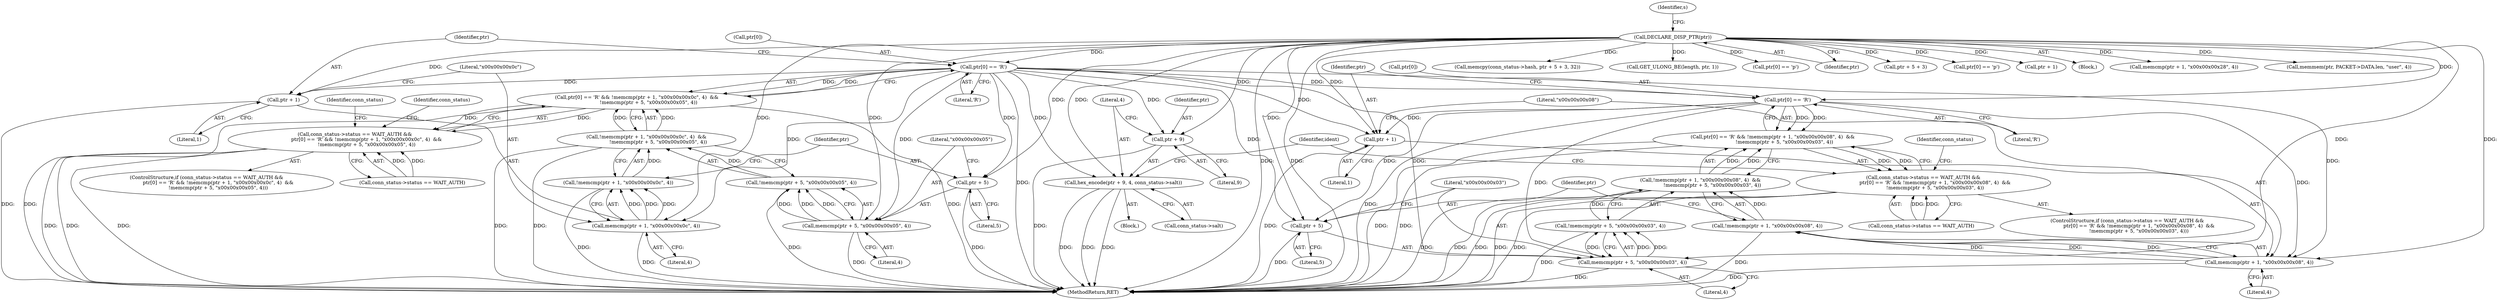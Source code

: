 digraph "0_ettercap_e3abe7d7585ecc420a7cab73313216613aadad5a@array" {
"1000485" [label="(Call,ptr[0] == 'R')"];
"1000114" [label="(Call,DECLARE_DISP_PTR(ptr))"];
"1000484" [label="(Call,ptr[0] == 'R' && !memcmp(ptr + 1, \"\x00\x00\x00\x0c\", 4)  &&\n               !memcmp(ptr + 5, \"\x00\x00\x00\x05\", 4))"];
"1000478" [label="(Call,conn_status->status == WAIT_AUTH &&\n               ptr[0] == 'R' && !memcmp(ptr + 1, \"\x00\x00\x00\x0c\", 4)  &&\n               !memcmp(ptr + 5, \"\x00\x00\x00\x05\", 4))"];
"1000492" [label="(Call,memcmp(ptr + 1, \"\x00\x00\x00\x0c\", 4))"];
"1000491" [label="(Call,!memcmp(ptr + 1, \"\x00\x00\x00\x0c\", 4))"];
"1000490" [label="(Call,!memcmp(ptr + 1, \"\x00\x00\x00\x0c\", 4)  &&\n               !memcmp(ptr + 5, \"\x00\x00\x00\x05\", 4))"];
"1000493" [label="(Call,ptr + 1)"];
"1000499" [label="(Call,memcmp(ptr + 5, \"\x00\x00\x00\x05\", 4))"];
"1000498" [label="(Call,!memcmp(ptr + 5, \"\x00\x00\x00\x05\", 4))"];
"1000500" [label="(Call,ptr + 5)"];
"1000518" [label="(Call,hex_encode(ptr + 9, 4, conn_status->salt))"];
"1000519" [label="(Call,ptr + 9)"];
"1000535" [label="(Call,ptr[0] == 'R')"];
"1000534" [label="(Call,ptr[0] == 'R' && !memcmp(ptr + 1, \"\x00\x00\x00\x08\", 4)  &&\n               !memcmp(ptr + 5, \"\x00\x00\x00\x03\", 4))"];
"1000528" [label="(Call,conn_status->status == WAIT_AUTH &&\n               ptr[0] == 'R' && !memcmp(ptr + 1, \"\x00\x00\x00\x08\", 4)  &&\n               !memcmp(ptr + 5, \"\x00\x00\x00\x03\", 4))"];
"1000542" [label="(Call,memcmp(ptr + 1, \"\x00\x00\x00\x08\", 4))"];
"1000541" [label="(Call,!memcmp(ptr + 1, \"\x00\x00\x00\x08\", 4))"];
"1000540" [label="(Call,!memcmp(ptr + 1, \"\x00\x00\x00\x08\", 4)  &&\n               !memcmp(ptr + 5, \"\x00\x00\x00\x03\", 4))"];
"1000543" [label="(Call,ptr + 1)"];
"1000549" [label="(Call,memcmp(ptr + 5, \"\x00\x00\x00\x03\", 4))"];
"1000548" [label="(Call,!memcmp(ptr + 5, \"\x00\x00\x00\x03\", 4))"];
"1000550" [label="(Call,ptr + 5)"];
"1000493" [label="(Call,ptr + 1)"];
"1000520" [label="(Identifier,ptr)"];
"1000496" [label="(Literal,\"\x00\x00\x00\x0c\")"];
"1000529" [label="(Call,conn_status->status == WAIT_AUTH)"];
"1000541" [label="(Call,!memcmp(ptr + 1, \"\x00\x00\x00\x08\", 4))"];
"1000114" [label="(Call,DECLARE_DISP_PTR(ptr))"];
"1000477" [label="(ControlStructure,if (conn_status->status == WAIT_AUTH &&\n               ptr[0] == 'R' && !memcmp(ptr + 1, \"\x00\x00\x00\x0c\", 4)  &&\n               !memcmp(ptr + 5, \"\x00\x00\x00\x05\", 4)))"];
"1000491" [label="(Call,!memcmp(ptr + 1, \"\x00\x00\x00\x0c\", 4))"];
"1000535" [label="(Call,ptr[0] == 'R')"];
"1000523" [label="(Call,conn_status->salt)"];
"1000499" [label="(Call,memcmp(ptr + 5, \"\x00\x00\x00\x05\", 4))"];
"1000544" [label="(Identifier,ptr)"];
"1000542" [label="(Call,memcmp(ptr + 1, \"\x00\x00\x00\x08\", 4))"];
"1000118" [label="(Identifier,s)"];
"1000324" [label="(Call,memcpy(conn_status->hash, ptr + 5 + 3, 32))"];
"1000536" [label="(Call,ptr[0])"];
"1000558" [label="(Identifier,conn_status)"];
"1000390" [label="(Call,GET_ULONG_BE(length, ptr, 1))"];
"1000492" [label="(Call,memcmp(ptr + 1, \"\x00\x00\x00\x0c\", 4))"];
"1000286" [label="(Call,ptr[0] == 'p')"];
"1000115" [label="(Identifier,ptr)"];
"1000569" [label="(Identifier,ident)"];
"1000484" [label="(Call,ptr[0] == 'R' && !memcmp(ptr + 1, \"\x00\x00\x00\x0c\", 4)  &&\n               !memcmp(ptr + 5, \"\x00\x00\x00\x05\", 4))"];
"1000552" [label="(Literal,5)"];
"1000534" [label="(Call,ptr[0] == 'R' && !memcmp(ptr + 1, \"\x00\x00\x00\x08\", 4)  &&\n               !memcmp(ptr + 5, \"\x00\x00\x00\x03\", 4))"];
"1000503" [label="(Literal,\"\x00\x00\x00\x05\")"];
"1000521" [label="(Literal,9)"];
"1000508" [label="(Identifier,conn_status)"];
"1000505" [label="(Block,)"];
"1000489" [label="(Literal,'R')"];
"1000485" [label="(Call,ptr[0] == 'R')"];
"1000531" [label="(Identifier,conn_status)"];
"1000547" [label="(Literal,4)"];
"1000550" [label="(Call,ptr + 5)"];
"1000554" [label="(Literal,4)"];
"1000500" [label="(Call,ptr + 5)"];
"1000501" [label="(Identifier,ptr)"];
"1000328" [label="(Call,ptr + 5 + 3)"];
"1000498" [label="(Call,!memcmp(ptr + 5, \"\x00\x00\x00\x05\", 4))"];
"1000376" [label="(Call,ptr[0] == 'p')"];
"1000478" [label="(Call,conn_status->status == WAIT_AUTH &&\n               ptr[0] == 'R' && !memcmp(ptr + 1, \"\x00\x00\x00\x0c\", 4)  &&\n               !memcmp(ptr + 5, \"\x00\x00\x00\x05\", 4))"];
"1000548" [label="(Call,!memcmp(ptr + 5, \"\x00\x00\x00\x03\", 4))"];
"1000301" [label="(Call,ptr + 1)"];
"1000546" [label="(Literal,\"\x00\x00\x00\x08\")"];
"1000528" [label="(Call,conn_status->status == WAIT_AUTH &&\n               ptr[0] == 'R' && !memcmp(ptr + 1, \"\x00\x00\x00\x08\", 4)  &&\n               !memcmp(ptr + 5, \"\x00\x00\x00\x03\", 4))"];
"1000494" [label="(Identifier,ptr)"];
"1000490" [label="(Call,!memcmp(ptr + 1, \"\x00\x00\x00\x0c\", 4)  &&\n               !memcmp(ptr + 5, \"\x00\x00\x00\x05\", 4))"];
"1000519" [label="(Call,ptr + 9)"];
"1000522" [label="(Literal,4)"];
"1000553" [label="(Literal,\"\x00\x00\x00\x03\")"];
"1000518" [label="(Call,hex_encode(ptr + 9, 4, conn_status->salt))"];
"1000497" [label="(Literal,4)"];
"1000502" [label="(Literal,5)"];
"1000479" [label="(Call,conn_status->status == WAIT_AUTH)"];
"1000551" [label="(Identifier,ptr)"];
"1000113" [label="(Block,)"];
"1000300" [label="(Call,memcmp(ptr + 1, \"\x00\x00\x00\x28\", 4))"];
"1000539" [label="(Literal,'R')"];
"1000504" [label="(Literal,4)"];
"1000543" [label="(Call,ptr + 1)"];
"1000545" [label="(Literal,1)"];
"1000572" [label="(MethodReturn,RET)"];
"1000495" [label="(Literal,1)"];
"1000549" [label="(Call,memcmp(ptr + 5, \"\x00\x00\x00\x03\", 4))"];
"1000486" [label="(Call,ptr[0])"];
"1000540" [label="(Call,!memcmp(ptr + 1, \"\x00\x00\x00\x08\", 4)  &&\n               !memcmp(ptr + 5, \"\x00\x00\x00\x03\", 4))"];
"1000169" [label="(Call,memmem(ptr, PACKET->DATA.len, \"user\", 4))"];
"1000527" [label="(ControlStructure,if (conn_status->status == WAIT_AUTH &&\n               ptr[0] == 'R' && !memcmp(ptr + 1, \"\x00\x00\x00\x08\", 4)  &&\n               !memcmp(ptr + 5, \"\x00\x00\x00\x03\", 4)))"];
"1000485" -> "1000484"  [label="AST: "];
"1000485" -> "1000489"  [label="CFG: "];
"1000486" -> "1000485"  [label="AST: "];
"1000489" -> "1000485"  [label="AST: "];
"1000494" -> "1000485"  [label="CFG: "];
"1000484" -> "1000485"  [label="CFG: "];
"1000485" -> "1000572"  [label="DDG: "];
"1000485" -> "1000484"  [label="DDG: "];
"1000485" -> "1000484"  [label="DDG: "];
"1000114" -> "1000485"  [label="DDG: "];
"1000485" -> "1000492"  [label="DDG: "];
"1000485" -> "1000493"  [label="DDG: "];
"1000485" -> "1000499"  [label="DDG: "];
"1000485" -> "1000500"  [label="DDG: "];
"1000485" -> "1000518"  [label="DDG: "];
"1000485" -> "1000519"  [label="DDG: "];
"1000485" -> "1000535"  [label="DDG: "];
"1000485" -> "1000542"  [label="DDG: "];
"1000485" -> "1000543"  [label="DDG: "];
"1000485" -> "1000549"  [label="DDG: "];
"1000485" -> "1000550"  [label="DDG: "];
"1000114" -> "1000113"  [label="AST: "];
"1000114" -> "1000115"  [label="CFG: "];
"1000115" -> "1000114"  [label="AST: "];
"1000118" -> "1000114"  [label="CFG: "];
"1000114" -> "1000572"  [label="DDG: "];
"1000114" -> "1000572"  [label="DDG: "];
"1000114" -> "1000169"  [label="DDG: "];
"1000114" -> "1000286"  [label="DDG: "];
"1000114" -> "1000300"  [label="DDG: "];
"1000114" -> "1000301"  [label="DDG: "];
"1000114" -> "1000324"  [label="DDG: "];
"1000114" -> "1000328"  [label="DDG: "];
"1000114" -> "1000376"  [label="DDG: "];
"1000114" -> "1000390"  [label="DDG: "];
"1000114" -> "1000492"  [label="DDG: "];
"1000114" -> "1000493"  [label="DDG: "];
"1000114" -> "1000499"  [label="DDG: "];
"1000114" -> "1000500"  [label="DDG: "];
"1000114" -> "1000518"  [label="DDG: "];
"1000114" -> "1000519"  [label="DDG: "];
"1000114" -> "1000535"  [label="DDG: "];
"1000114" -> "1000542"  [label="DDG: "];
"1000114" -> "1000543"  [label="DDG: "];
"1000114" -> "1000549"  [label="DDG: "];
"1000114" -> "1000550"  [label="DDG: "];
"1000484" -> "1000478"  [label="AST: "];
"1000484" -> "1000490"  [label="CFG: "];
"1000490" -> "1000484"  [label="AST: "];
"1000478" -> "1000484"  [label="CFG: "];
"1000484" -> "1000572"  [label="DDG: "];
"1000484" -> "1000572"  [label="DDG: "];
"1000484" -> "1000478"  [label="DDG: "];
"1000484" -> "1000478"  [label="DDG: "];
"1000490" -> "1000484"  [label="DDG: "];
"1000490" -> "1000484"  [label="DDG: "];
"1000478" -> "1000477"  [label="AST: "];
"1000478" -> "1000479"  [label="CFG: "];
"1000479" -> "1000478"  [label="AST: "];
"1000508" -> "1000478"  [label="CFG: "];
"1000531" -> "1000478"  [label="CFG: "];
"1000478" -> "1000572"  [label="DDG: "];
"1000478" -> "1000572"  [label="DDG: "];
"1000478" -> "1000572"  [label="DDG: "];
"1000479" -> "1000478"  [label="DDG: "];
"1000479" -> "1000478"  [label="DDG: "];
"1000492" -> "1000491"  [label="AST: "];
"1000492" -> "1000497"  [label="CFG: "];
"1000493" -> "1000492"  [label="AST: "];
"1000496" -> "1000492"  [label="AST: "];
"1000497" -> "1000492"  [label="AST: "];
"1000491" -> "1000492"  [label="CFG: "];
"1000492" -> "1000572"  [label="DDG: "];
"1000492" -> "1000491"  [label="DDG: "];
"1000492" -> "1000491"  [label="DDG: "];
"1000492" -> "1000491"  [label="DDG: "];
"1000491" -> "1000490"  [label="AST: "];
"1000501" -> "1000491"  [label="CFG: "];
"1000490" -> "1000491"  [label="CFG: "];
"1000491" -> "1000572"  [label="DDG: "];
"1000491" -> "1000490"  [label="DDG: "];
"1000490" -> "1000498"  [label="CFG: "];
"1000498" -> "1000490"  [label="AST: "];
"1000490" -> "1000572"  [label="DDG: "];
"1000490" -> "1000572"  [label="DDG: "];
"1000498" -> "1000490"  [label="DDG: "];
"1000493" -> "1000495"  [label="CFG: "];
"1000494" -> "1000493"  [label="AST: "];
"1000495" -> "1000493"  [label="AST: "];
"1000496" -> "1000493"  [label="CFG: "];
"1000493" -> "1000572"  [label="DDG: "];
"1000499" -> "1000498"  [label="AST: "];
"1000499" -> "1000504"  [label="CFG: "];
"1000500" -> "1000499"  [label="AST: "];
"1000503" -> "1000499"  [label="AST: "];
"1000504" -> "1000499"  [label="AST: "];
"1000498" -> "1000499"  [label="CFG: "];
"1000499" -> "1000572"  [label="DDG: "];
"1000499" -> "1000498"  [label="DDG: "];
"1000499" -> "1000498"  [label="DDG: "];
"1000499" -> "1000498"  [label="DDG: "];
"1000498" -> "1000572"  [label="DDG: "];
"1000500" -> "1000502"  [label="CFG: "];
"1000501" -> "1000500"  [label="AST: "];
"1000502" -> "1000500"  [label="AST: "];
"1000503" -> "1000500"  [label="CFG: "];
"1000500" -> "1000572"  [label="DDG: "];
"1000518" -> "1000505"  [label="AST: "];
"1000518" -> "1000523"  [label="CFG: "];
"1000519" -> "1000518"  [label="AST: "];
"1000522" -> "1000518"  [label="AST: "];
"1000523" -> "1000518"  [label="AST: "];
"1000569" -> "1000518"  [label="CFG: "];
"1000518" -> "1000572"  [label="DDG: "];
"1000518" -> "1000572"  [label="DDG: "];
"1000518" -> "1000572"  [label="DDG: "];
"1000519" -> "1000521"  [label="CFG: "];
"1000520" -> "1000519"  [label="AST: "];
"1000521" -> "1000519"  [label="AST: "];
"1000522" -> "1000519"  [label="CFG: "];
"1000519" -> "1000572"  [label="DDG: "];
"1000535" -> "1000534"  [label="AST: "];
"1000535" -> "1000539"  [label="CFG: "];
"1000536" -> "1000535"  [label="AST: "];
"1000539" -> "1000535"  [label="AST: "];
"1000544" -> "1000535"  [label="CFG: "];
"1000534" -> "1000535"  [label="CFG: "];
"1000535" -> "1000572"  [label="DDG: "];
"1000535" -> "1000534"  [label="DDG: "];
"1000535" -> "1000534"  [label="DDG: "];
"1000535" -> "1000542"  [label="DDG: "];
"1000535" -> "1000543"  [label="DDG: "];
"1000535" -> "1000549"  [label="DDG: "];
"1000535" -> "1000550"  [label="DDG: "];
"1000534" -> "1000528"  [label="AST: "];
"1000534" -> "1000540"  [label="CFG: "];
"1000540" -> "1000534"  [label="AST: "];
"1000528" -> "1000534"  [label="CFG: "];
"1000534" -> "1000572"  [label="DDG: "];
"1000534" -> "1000572"  [label="DDG: "];
"1000534" -> "1000528"  [label="DDG: "];
"1000534" -> "1000528"  [label="DDG: "];
"1000540" -> "1000534"  [label="DDG: "];
"1000540" -> "1000534"  [label="DDG: "];
"1000528" -> "1000527"  [label="AST: "];
"1000528" -> "1000529"  [label="CFG: "];
"1000529" -> "1000528"  [label="AST: "];
"1000558" -> "1000528"  [label="CFG: "];
"1000569" -> "1000528"  [label="CFG: "];
"1000528" -> "1000572"  [label="DDG: "];
"1000528" -> "1000572"  [label="DDG: "];
"1000528" -> "1000572"  [label="DDG: "];
"1000529" -> "1000528"  [label="DDG: "];
"1000529" -> "1000528"  [label="DDG: "];
"1000542" -> "1000541"  [label="AST: "];
"1000542" -> "1000547"  [label="CFG: "];
"1000543" -> "1000542"  [label="AST: "];
"1000546" -> "1000542"  [label="AST: "];
"1000547" -> "1000542"  [label="AST: "];
"1000541" -> "1000542"  [label="CFG: "];
"1000542" -> "1000572"  [label="DDG: "];
"1000542" -> "1000541"  [label="DDG: "];
"1000542" -> "1000541"  [label="DDG: "];
"1000542" -> "1000541"  [label="DDG: "];
"1000541" -> "1000540"  [label="AST: "];
"1000551" -> "1000541"  [label="CFG: "];
"1000540" -> "1000541"  [label="CFG: "];
"1000541" -> "1000572"  [label="DDG: "];
"1000541" -> "1000540"  [label="DDG: "];
"1000540" -> "1000548"  [label="CFG: "];
"1000548" -> "1000540"  [label="AST: "];
"1000540" -> "1000572"  [label="DDG: "];
"1000540" -> "1000572"  [label="DDG: "];
"1000548" -> "1000540"  [label="DDG: "];
"1000543" -> "1000545"  [label="CFG: "];
"1000544" -> "1000543"  [label="AST: "];
"1000545" -> "1000543"  [label="AST: "];
"1000546" -> "1000543"  [label="CFG: "];
"1000543" -> "1000572"  [label="DDG: "];
"1000549" -> "1000548"  [label="AST: "];
"1000549" -> "1000554"  [label="CFG: "];
"1000550" -> "1000549"  [label="AST: "];
"1000553" -> "1000549"  [label="AST: "];
"1000554" -> "1000549"  [label="AST: "];
"1000548" -> "1000549"  [label="CFG: "];
"1000549" -> "1000572"  [label="DDG: "];
"1000549" -> "1000548"  [label="DDG: "];
"1000549" -> "1000548"  [label="DDG: "];
"1000549" -> "1000548"  [label="DDG: "];
"1000548" -> "1000572"  [label="DDG: "];
"1000550" -> "1000552"  [label="CFG: "];
"1000551" -> "1000550"  [label="AST: "];
"1000552" -> "1000550"  [label="AST: "];
"1000553" -> "1000550"  [label="CFG: "];
"1000550" -> "1000572"  [label="DDG: "];
}
